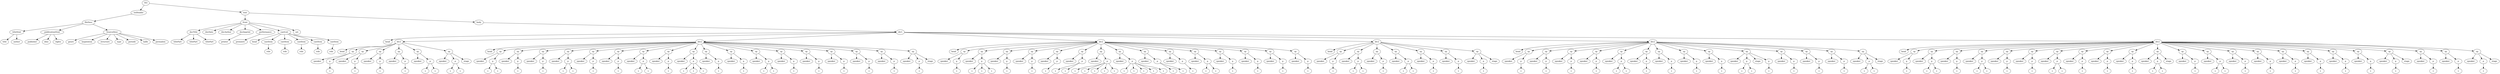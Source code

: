 digraph Tree {
	"t0" [label = "TEI"];
	"t1" [label = "teiHeader"];
	"t2" [label = "fileDesc"];
	"t3" [label = "titleStmt"];
	"t4" [label = "title"];
	"t5" [label = "author"];
	"t6" [label = "publicationStmt"];
	"t7" [label = "publisher"];
	"t8" [label = "idno"];
	"t9" [label = "rights"];
	"t10" [label = "SourceDesc"];
	"t11" [label = "genre"];
	"t12" [label = "inspiration"];
	"t13" [label = "structure"];
	"t14" [label = "type"];
	"t15" [label = "periode"];
	"t16" [label = "taille"];
	"t17" [label = "permalien"];
	"t18" [label = "text"];
	"t19" [label = "front"];
	"t20" [label = "docTitle"];
	"t21" [label = "titlePart"];
	"t22" [label = "titlePart"];
	"t23" [label = "titlePart"];
	"t24" [label = "docDate"];
	"t25" [label = "docAuthor"];
	"t26" [label = "docImprint"];
	"t27" [label = "printer"];
	"t28" [label = "performance"];
	"t29" [label = "premiere"];
	"t30" [label = "castList"];
	"t31" [label = "head"];
	"t32" [label = "castItem"];
	"t33" [label = "role"];
	"t34" [label = "castItem"];
	"t35" [label = "role"];
	"t36" [label = "castItem"];
	"t37" [label = "role"];
	"t38" [label = "castItem"];
	"t39" [label = "role"];
	"t40" [label = "castItem"];
	"t41" [label = "role"];
	"t42" [label = "set"];
	"t43" [label = "body"];
	"t44" [label = "div1"];
	"t45" [label = "head"];
	"t46" [label = "div2"];
	"t47" [label = "head"];
	"t48" [label = "sp"];
	"t49" [label = "speaker"];
	"t50" [label = "p"];
	"t51" [label = "s"];
	"t52" [label = "sp"];
	"t53" [label = "speaker"];
	"t54" [label = "p"];
	"t55" [label = "s"];
	"t56" [label = "sp"];
	"t57" [label = "speaker"];
	"t58" [label = "p"];
	"t59" [label = "s"];
	"t60" [label = "sp"];
	"t61" [label = "speaker"];
	"t62" [label = "p"];
	"t63" [label = "s"];
	"t64" [label = "sp"];
	"t65" [label = "speaker"];
	"t66" [label = "p"];
	"t67" [label = "s"];
	"t68" [label = "s"];
	"t69" [label = "sp"];
	"t70" [label = "speaker"];
	"t71" [label = "p"];
	"t72" [label = "s"];
	"t73" [label = "s"];
	"t74" [label = "stage"];
	"t75" [label = "div2"];
	"t76" [label = "head"];
	"t77" [label = "sp"];
	"t78" [label = "speaker"];
	"t79" [label = "p"];
	"t80" [label = "s"];
	"t81" [label = "s"];
	"t82" [label = "sp"];
	"t83" [label = "speaker"];
	"t84" [label = "p"];
	"t85" [label = "s"];
	"t86" [label = "sp"];
	"t87" [label = "speaker"];
	"t88" [label = "p"];
	"t89" [label = "s"];
	"t90" [label = "sp"];
	"t91" [label = "speaker"];
	"t92" [label = "p"];
	"t93" [label = "s"];
	"t94" [label = "s"];
	"t95" [label = "sp"];
	"t96" [label = "speaker"];
	"t97" [label = "p"];
	"t98" [label = "s"];
	"t99" [label = "sp"];
	"t100" [label = "speaker"];
	"t101" [label = "p"];
	"t102" [label = "s"];
	"t103" [label = "sp"];
	"t104" [label = "speaker"];
	"t105" [label = "p"];
	"t106" [label = "s"];
	"t107" [label = "s"];
	"t108" [label = "sp"];
	"t109" [label = "speaker"];
	"t110" [label = "p"];
	"t111" [label = "s"];
	"t112" [label = "sp"];
	"t113" [label = "speaker"];
	"t114" [label = "p"];
	"t115" [label = "s"];
	"t116" [label = "s"];
	"t117" [label = "s"];
	"t118" [label = "sp"];
	"t119" [label = "speaker"];
	"t120" [label = "p"];
	"t121" [label = "s"];
	"t122" [label = "sp"];
	"t123" [label = "speaker"];
	"t124" [label = "p"];
	"t125" [label = "s"];
	"t126" [label = "sp"];
	"t127" [label = "speaker"];
	"t128" [label = "p"];
	"t129" [label = "s"];
	"t130" [label = "s"];
	"t131" [label = "sp"];
	"t132" [label = "speaker"];
	"t133" [label = "p"];
	"t134" [label = "s"];
	"t135" [label = "sp"];
	"t136" [label = "speaker"];
	"t137" [label = "p"];
	"t138" [label = "s"];
	"t139" [label = "sp"];
	"t140" [label = "speaker"];
	"t141" [label = "p"];
	"t142" [label = "s"];
	"t143" [label = "sp"];
	"t144" [label = "speaker"];
	"t145" [label = "p"];
	"t146" [label = "s"];
	"t147" [label = "sp"];
	"t148" [label = "speaker"];
	"t149" [label = "p"];
	"t150" [label = "s"];
	"t151" [label = "sp"];
	"t152" [label = "speaker"];
	"t153" [label = "p"];
	"t154" [label = "s"];
	"t155" [label = "stage"];
	"t156" [label = "div2"];
	"t157" [label = "head"];
	"t158" [label = "sp"];
	"t159" [label = "speaker"];
	"t160" [label = "p"];
	"t161" [label = "s"];
	"t162" [label = "sp"];
	"t163" [label = "speaker"];
	"t164" [label = "p"];
	"t165" [label = "s"];
	"t166" [label = "s"];
	"t167" [label = "s"];
	"t168" [label = "sp"];
	"t169" [label = "speaker"];
	"t170" [label = "p"];
	"t171" [label = "s"];
	"t172" [label = "sp"];
	"t173" [label = "speaker"];
	"t174" [label = "p"];
	"t175" [label = "s"];
	"t176" [label = "sp"];
	"t177" [label = "speaker"];
	"t178" [label = "p"];
	"t179" [label = "s"];
	"t180" [label = "sp"];
	"t181" [label = "speaker"];
	"t182" [label = "p"];
	"t183" [label = "s"];
	"t184" [label = "s"];
	"t185" [label = "sp"];
	"t186" [label = "speaker"];
	"t187" [label = "p"];
	"t188" [label = "s"];
	"t189" [label = "s"];
	"t190" [label = "s"];
	"t191" [label = "s"];
	"t192" [label = "s"];
	"t193" [label = "sp"];
	"t194" [label = "speaker"];
	"t195" [label = "p"];
	"t196" [label = "s"];
	"t197" [label = "s"];
	"t198" [label = "s"];
	"t199" [label = "s"];
	"t200" [label = "s"];
	"t201" [label = "sp"];
	"t202" [label = "speaker"];
	"t203" [label = "p"];
	"t204" [label = "s"];
	"t205" [label = "s"];
	"t206" [label = "sp"];
	"t207" [label = "speaker"];
	"t208" [label = "p"];
	"t209" [label = "s"];
	"t210" [label = "sp"];
	"t211" [label = "speaker"];
	"t212" [label = "p"];
	"t213" [label = "s"];
	"t214" [label = "s"];
	"t215" [label = "sp"];
	"t216" [label = "speaker"];
	"t217" [label = "p"];
	"t218" [label = "s"];
	"t219" [label = "sp"];
	"t220" [label = "speaker"];
	"t221" [label = "p"];
	"t222" [label = "s"];
	"t223" [label = "sp"];
	"t224" [label = "speaker"];
	"t225" [label = "p"];
	"t226" [label = "s"];
	"t227" [label = "sp"];
	"t228" [label = "speaker"];
	"t229" [label = "p"];
	"t230" [label = "s"];
	"t231" [label = "div2"];
	"t232" [label = "head"];
	"t233" [label = "sp"];
	"t234" [label = "speaker"];
	"t235" [label = "p"];
	"t236" [label = "s"];
	"t237" [label = "sp"];
	"t238" [label = "speaker"];
	"t239" [label = "p"];
	"t240" [label = "s"];
	"t241" [label = "s"];
	"t242" [label = "sp"];
	"t243" [label = "speaker"];
	"t244" [label = "p"];
	"t245" [label = "s"];
	"t246" [label = "sp"];
	"t247" [label = "speaker"];
	"t248" [label = "p"];
	"t249" [label = "s"];
	"t250" [label = "s"];
	"t251" [label = "sp"];
	"t252" [label = "speaker"];
	"t253" [label = "p"];
	"t254" [label = "s"];
	"t255" [label = "sp"];
	"t256" [label = "speaker"];
	"t257" [label = "p"];
	"t258" [label = "s"];
	"t259" [label = "sp"];
	"t260" [label = "speaker"];
	"t261" [label = "p"];
	"t262" [label = "s"];
	"t263" [label = "stage"];
	"t264" [label = "div2"];
	"t265" [label = "head"];
	"t266" [label = "sp"];
	"t267" [label = "speaker"];
	"t268" [label = "p"];
	"t269" [label = "s"];
	"t270" [label = "sp"];
	"t271" [label = "speaker"];
	"t272" [label = "p"];
	"t273" [label = "s"];
	"t274" [label = "sp"];
	"t275" [label = "speaker"];
	"t276" [label = "p"];
	"t277" [label = "s"];
	"t278" [label = "sp"];
	"t279" [label = "speaker"];
	"t280" [label = "p"];
	"t281" [label = "s"];
	"t282" [label = "sp"];
	"t283" [label = "speaker"];
	"t284" [label = "p"];
	"t285" [label = "s"];
	"t286" [label = "s"];
	"t287" [label = "sp"];
	"t288" [label = "speaker"];
	"t289" [label = "p"];
	"t290" [label = "s"];
	"t291" [label = "sp"];
	"t292" [label = "speaker"];
	"t293" [label = "p"];
	"t294" [label = "s"];
	"t295" [label = "sp"];
	"t296" [label = "speaker"];
	"t297" [label = "p"];
	"t298" [label = "s"];
	"t299" [label = "sp"];
	"t300" [label = "speaker"];
	"t301" [label = "p"];
	"t302" [label = "s"];
	"t303" [label = "sp"];
	"t304" [label = "speaker"];
	"t305" [label = "p"];
	"t306" [label = "s"];
	"t307" [label = "s"];
	"t308" [label = "stage"];
	"t309" [label = "p"];
	"t310" [label = "s"];
	"t311" [label = "sp"];
	"t312" [label = "speaker"];
	"t313" [label = "p"];
	"t314" [label = "s"];
	"t315" [label = "sp"];
	"t316" [label = "speaker"];
	"t317" [label = "p"];
	"t318" [label = "s"];
	"t319" [label = "sp"];
	"t320" [label = "speaker"];
	"t321" [label = "p"];
	"t322" [label = "s"];
	"t323" [label = "sp"];
	"t324" [label = "speaker"];
	"t325" [label = "p"];
	"t326" [label = "s"];
	"t327" [label = "s"];
	"t328" [label = "stage"];
	"t329" [label = "div2"];
	"t330" [label = "head"];
	"t331" [label = "sp"];
	"t332" [label = "speaker"];
	"t333" [label = "p"];
	"t334" [label = "s"];
	"t335" [label = "sp"];
	"t336" [label = "speaker"];
	"t337" [label = "p"];
	"t338" [label = "s"];
	"t339" [label = "s"];
	"t340" [label = "sp"];
	"t341" [label = "speaker"];
	"t342" [label = "p"];
	"t343" [label = "s"];
	"t344" [label = "sp"];
	"t345" [label = "speaker"];
	"t346" [label = "p"];
	"t347" [label = "s"];
	"t348" [label = "s"];
	"t349" [label = "sp"];
	"t350" [label = "speaker"];
	"t351" [label = "p"];
	"t352" [label = "s"];
	"t353" [label = "sp"];
	"t354" [label = "speaker"];
	"t355" [label = "p"];
	"t356" [label = "s"];
	"t357" [label = "sp"];
	"t358" [label = "speaker"];
	"t359" [label = "p"];
	"t360" [label = "s"];
	"t361" [label = "s"];
	"t362" [label = "sp"];
	"t363" [label = "speaker"];
	"t364" [label = "p"];
	"t365" [label = "s"];
	"t366" [label = "sp"];
	"t367" [label = "speaker"];
	"t368" [label = "p"];
	"t369" [label = "s"];
	"t370" [label = "sp"];
	"t371" [label = "speaker"];
	"t372" [label = "p"];
	"t373" [label = "s"];
	"t374" [label = "sp"];
	"t375" [label = "speaker"];
	"t376" [label = "p"];
	"t377" [label = "s"];
	"t378" [label = "s"];
	"t379" [label = "stage"];
	"t380" [label = "sp"];
	"t381" [label = "speaker"];
	"t382" [label = "p"];
	"t383" [label = "s"];
	"t384" [label = "sp"];
	"t385" [label = "speaker"];
	"t386" [label = "p"];
	"t387" [label = "s"];
	"t388" [label = "s"];
	"t389" [label = "sp"];
	"t390" [label = "speaker"];
	"t391" [label = "p"];
	"t392" [label = "s"];
	"t393" [label = "sp"];
	"t394" [label = "speaker"];
	"t395" [label = "p"];
	"t396" [label = "s"];
	"t397" [label = "sp"];
	"t398" [label = "speaker"];
	"t399" [label = "p"];
	"t400" [label = "s"];
	"t401" [label = "sp"];
	"t402" [label = "speaker"];
	"t403" [label = "p"];
	"t404" [label = "s"];
	"t405" [label = "sp"];
	"t406" [label = "speaker"];
	"t407" [label = "p"];
	"t408" [label = "s"];
	"t409" [label = "sp"];
	"t410" [label = "speaker"];
	"t411" [label = "p"];
	"t412" [label = "s"];
	"t413" [label = "sp"];
	"t414" [label = "speaker"];
	"t415" [label = "p"];
	"t416" [label = "s"];
	"t417" [label = "stage"];
	"t418" [label = "sp"];
	"t419" [label = "speaker"];
	"t420" [label = "p"];
	"t421" [label = "s"];
	"t422" [label = "sp"];
	"t423" [label = "speaker"];
	"t424" [label = "p"];
	"t425" [label = "s"];
	"t426" [label = "sp"];
	"t427" [label = "speaker"];
	"t428" [label = "p"];
	"t429" [label = "s"];
	"t430" [label = "stage"];
	"t0" -> "t1";
	"t1" -> "t2";
	"t2" -> "t3";
	"t3" -> "t4";
	"t3" -> "t5";
	"t2" -> "t6";
	"t6" -> "t7";
	"t6" -> "t8";
	"t6" -> "t9";
	"t2" -> "t10";
	"t10" -> "t11";
	"t10" -> "t12";
	"t10" -> "t13";
	"t10" -> "t14";
	"t10" -> "t15";
	"t10" -> "t16";
	"t10" -> "t17";
	"t0" -> "t18";
	"t18" -> "t19";
	"t19" -> "t20";
	"t20" -> "t21";
	"t20" -> "t22";
	"t20" -> "t23";
	"t19" -> "t24";
	"t19" -> "t25";
	"t19" -> "t26";
	"t26" -> "t27";
	"t19" -> "t28";
	"t28" -> "t29";
	"t19" -> "t30";
	"t30" -> "t31";
	"t30" -> "t32";
	"t32" -> "t33";
	"t30" -> "t34";
	"t34" -> "t35";
	"t30" -> "t36";
	"t36" -> "t37";
	"t30" -> "t38";
	"t38" -> "t39";
	"t30" -> "t40";
	"t40" -> "t41";
	"t19" -> "t42";
	"t18" -> "t43";
	"t43" -> "t44";
	"t44" -> "t45";
	"t44" -> "t46";
	"t46" -> "t47";
	"t46" -> "t48";
	"t48" -> "t49";
	"t48" -> "t50";
	"t50" -> "t51";
	"t46" -> "t52";
	"t52" -> "t53";
	"t52" -> "t54";
	"t54" -> "t55";
	"t46" -> "t56";
	"t56" -> "t57";
	"t56" -> "t58";
	"t58" -> "t59";
	"t46" -> "t60";
	"t60" -> "t61";
	"t60" -> "t62";
	"t62" -> "t63";
	"t46" -> "t64";
	"t64" -> "t65";
	"t64" -> "t66";
	"t66" -> "t67";
	"t66" -> "t68";
	"t46" -> "t69";
	"t69" -> "t70";
	"t69" -> "t71";
	"t71" -> "t72";
	"t71" -> "t73";
	"t69" -> "t74";
	"t44" -> "t75";
	"t75" -> "t76";
	"t75" -> "t77";
	"t77" -> "t78";
	"t77" -> "t79";
	"t79" -> "t80";
	"t79" -> "t81";
	"t75" -> "t82";
	"t82" -> "t83";
	"t82" -> "t84";
	"t84" -> "t85";
	"t75" -> "t86";
	"t86" -> "t87";
	"t86" -> "t88";
	"t88" -> "t89";
	"t75" -> "t90";
	"t90" -> "t91";
	"t90" -> "t92";
	"t92" -> "t93";
	"t92" -> "t94";
	"t75" -> "t95";
	"t95" -> "t96";
	"t95" -> "t97";
	"t97" -> "t98";
	"t75" -> "t99";
	"t99" -> "t100";
	"t99" -> "t101";
	"t101" -> "t102";
	"t75" -> "t103";
	"t103" -> "t104";
	"t103" -> "t105";
	"t105" -> "t106";
	"t105" -> "t107";
	"t75" -> "t108";
	"t108" -> "t109";
	"t108" -> "t110";
	"t110" -> "t111";
	"t75" -> "t112";
	"t112" -> "t113";
	"t112" -> "t114";
	"t114" -> "t115";
	"t114" -> "t116";
	"t114" -> "t117";
	"t75" -> "t118";
	"t118" -> "t119";
	"t118" -> "t120";
	"t120" -> "t121";
	"t75" -> "t122";
	"t122" -> "t123";
	"t122" -> "t124";
	"t124" -> "t125";
	"t75" -> "t126";
	"t126" -> "t127";
	"t126" -> "t128";
	"t128" -> "t129";
	"t128" -> "t130";
	"t75" -> "t131";
	"t131" -> "t132";
	"t131" -> "t133";
	"t133" -> "t134";
	"t75" -> "t135";
	"t135" -> "t136";
	"t135" -> "t137";
	"t137" -> "t138";
	"t75" -> "t139";
	"t139" -> "t140";
	"t139" -> "t141";
	"t141" -> "t142";
	"t75" -> "t143";
	"t143" -> "t144";
	"t143" -> "t145";
	"t145" -> "t146";
	"t75" -> "t147";
	"t147" -> "t148";
	"t147" -> "t149";
	"t149" -> "t150";
	"t75" -> "t151";
	"t151" -> "t152";
	"t151" -> "t153";
	"t153" -> "t154";
	"t151" -> "t155";
	"t44" -> "t156";
	"t156" -> "t157";
	"t156" -> "t158";
	"t158" -> "t159";
	"t158" -> "t160";
	"t160" -> "t161";
	"t156" -> "t162";
	"t162" -> "t163";
	"t162" -> "t164";
	"t164" -> "t165";
	"t164" -> "t166";
	"t164" -> "t167";
	"t156" -> "t168";
	"t168" -> "t169";
	"t168" -> "t170";
	"t170" -> "t171";
	"t156" -> "t172";
	"t172" -> "t173";
	"t172" -> "t174";
	"t174" -> "t175";
	"t156" -> "t176";
	"t176" -> "t177";
	"t176" -> "t178";
	"t178" -> "t179";
	"t156" -> "t180";
	"t180" -> "t181";
	"t180" -> "t182";
	"t182" -> "t183";
	"t182" -> "t184";
	"t156" -> "t185";
	"t185" -> "t186";
	"t185" -> "t187";
	"t187" -> "t188";
	"t187" -> "t189";
	"t187" -> "t190";
	"t187" -> "t191";
	"t187" -> "t192";
	"t156" -> "t193";
	"t193" -> "t194";
	"t193" -> "t195";
	"t195" -> "t196";
	"t195" -> "t197";
	"t195" -> "t198";
	"t195" -> "t199";
	"t195" -> "t200";
	"t156" -> "t201";
	"t201" -> "t202";
	"t201" -> "t203";
	"t203" -> "t204";
	"t203" -> "t205";
	"t156" -> "t206";
	"t206" -> "t207";
	"t206" -> "t208";
	"t208" -> "t209";
	"t156" -> "t210";
	"t210" -> "t211";
	"t210" -> "t212";
	"t212" -> "t213";
	"t212" -> "t214";
	"t156" -> "t215";
	"t215" -> "t216";
	"t215" -> "t217";
	"t217" -> "t218";
	"t156" -> "t219";
	"t219" -> "t220";
	"t219" -> "t221";
	"t221" -> "t222";
	"t156" -> "t223";
	"t223" -> "t224";
	"t223" -> "t225";
	"t225" -> "t226";
	"t156" -> "t227";
	"t227" -> "t228";
	"t227" -> "t229";
	"t229" -> "t230";
	"t44" -> "t231";
	"t231" -> "t232";
	"t231" -> "t233";
	"t233" -> "t234";
	"t233" -> "t235";
	"t235" -> "t236";
	"t231" -> "t237";
	"t237" -> "t238";
	"t237" -> "t239";
	"t239" -> "t240";
	"t239" -> "t241";
	"t231" -> "t242";
	"t242" -> "t243";
	"t242" -> "t244";
	"t244" -> "t245";
	"t231" -> "t246";
	"t246" -> "t247";
	"t246" -> "t248";
	"t248" -> "t249";
	"t248" -> "t250";
	"t231" -> "t251";
	"t251" -> "t252";
	"t251" -> "t253";
	"t253" -> "t254";
	"t231" -> "t255";
	"t255" -> "t256";
	"t255" -> "t257";
	"t257" -> "t258";
	"t231" -> "t259";
	"t259" -> "t260";
	"t259" -> "t261";
	"t261" -> "t262";
	"t259" -> "t263";
	"t44" -> "t264";
	"t264" -> "t265";
	"t264" -> "t266";
	"t266" -> "t267";
	"t266" -> "t268";
	"t268" -> "t269";
	"t264" -> "t270";
	"t270" -> "t271";
	"t270" -> "t272";
	"t272" -> "t273";
	"t264" -> "t274";
	"t274" -> "t275";
	"t274" -> "t276";
	"t276" -> "t277";
	"t264" -> "t278";
	"t278" -> "t279";
	"t278" -> "t280";
	"t280" -> "t281";
	"t264" -> "t282";
	"t282" -> "t283";
	"t282" -> "t284";
	"t284" -> "t285";
	"t284" -> "t286";
	"t264" -> "t287";
	"t287" -> "t288";
	"t287" -> "t289";
	"t289" -> "t290";
	"t264" -> "t291";
	"t291" -> "t292";
	"t291" -> "t293";
	"t293" -> "t294";
	"t264" -> "t295";
	"t295" -> "t296";
	"t295" -> "t297";
	"t297" -> "t298";
	"t264" -> "t299";
	"t299" -> "t300";
	"t299" -> "t301";
	"t301" -> "t302";
	"t264" -> "t303";
	"t303" -> "t304";
	"t303" -> "t305";
	"t305" -> "t306";
	"t305" -> "t307";
	"t303" -> "t308";
	"t303" -> "t309";
	"t309" -> "t310";
	"t264" -> "t311";
	"t311" -> "t312";
	"t311" -> "t313";
	"t313" -> "t314";
	"t264" -> "t315";
	"t315" -> "t316";
	"t315" -> "t317";
	"t317" -> "t318";
	"t264" -> "t319";
	"t319" -> "t320";
	"t319" -> "t321";
	"t321" -> "t322";
	"t264" -> "t323";
	"t323" -> "t324";
	"t323" -> "t325";
	"t325" -> "t326";
	"t325" -> "t327";
	"t323" -> "t328";
	"t44" -> "t329";
	"t329" -> "t330";
	"t329" -> "t331";
	"t331" -> "t332";
	"t331" -> "t333";
	"t333" -> "t334";
	"t329" -> "t335";
	"t335" -> "t336";
	"t335" -> "t337";
	"t337" -> "t338";
	"t337" -> "t339";
	"t329" -> "t340";
	"t340" -> "t341";
	"t340" -> "t342";
	"t342" -> "t343";
	"t329" -> "t344";
	"t344" -> "t345";
	"t344" -> "t346";
	"t346" -> "t347";
	"t346" -> "t348";
	"t329" -> "t349";
	"t349" -> "t350";
	"t349" -> "t351";
	"t351" -> "t352";
	"t329" -> "t353";
	"t353" -> "t354";
	"t353" -> "t355";
	"t355" -> "t356";
	"t329" -> "t357";
	"t357" -> "t358";
	"t357" -> "t359";
	"t359" -> "t360";
	"t359" -> "t361";
	"t329" -> "t362";
	"t362" -> "t363";
	"t362" -> "t364";
	"t364" -> "t365";
	"t329" -> "t366";
	"t366" -> "t367";
	"t366" -> "t368";
	"t368" -> "t369";
	"t329" -> "t370";
	"t370" -> "t371";
	"t370" -> "t372";
	"t372" -> "t373";
	"t329" -> "t374";
	"t374" -> "t375";
	"t374" -> "t376";
	"t376" -> "t377";
	"t376" -> "t378";
	"t374" -> "t379";
	"t329" -> "t380";
	"t380" -> "t381";
	"t380" -> "t382";
	"t382" -> "t383";
	"t329" -> "t384";
	"t384" -> "t385";
	"t384" -> "t386";
	"t386" -> "t387";
	"t386" -> "t388";
	"t329" -> "t389";
	"t389" -> "t390";
	"t389" -> "t391";
	"t391" -> "t392";
	"t329" -> "t393";
	"t393" -> "t394";
	"t393" -> "t395";
	"t395" -> "t396";
	"t329" -> "t397";
	"t397" -> "t398";
	"t397" -> "t399";
	"t399" -> "t400";
	"t329" -> "t401";
	"t401" -> "t402";
	"t401" -> "t403";
	"t403" -> "t404";
	"t329" -> "t405";
	"t405" -> "t406";
	"t405" -> "t407";
	"t407" -> "t408";
	"t329" -> "t409";
	"t409" -> "t410";
	"t409" -> "t411";
	"t411" -> "t412";
	"t329" -> "t413";
	"t413" -> "t414";
	"t413" -> "t415";
	"t415" -> "t416";
	"t413" -> "t417";
	"t329" -> "t418";
	"t418" -> "t419";
	"t418" -> "t420";
	"t420" -> "t421";
	"t329" -> "t422";
	"t422" -> "t423";
	"t422" -> "t424";
	"t424" -> "t425";
	"t329" -> "t426";
	"t426" -> "t427";
	"t426" -> "t428";
	"t428" -> "t429";
	"t426" -> "t430";
}
